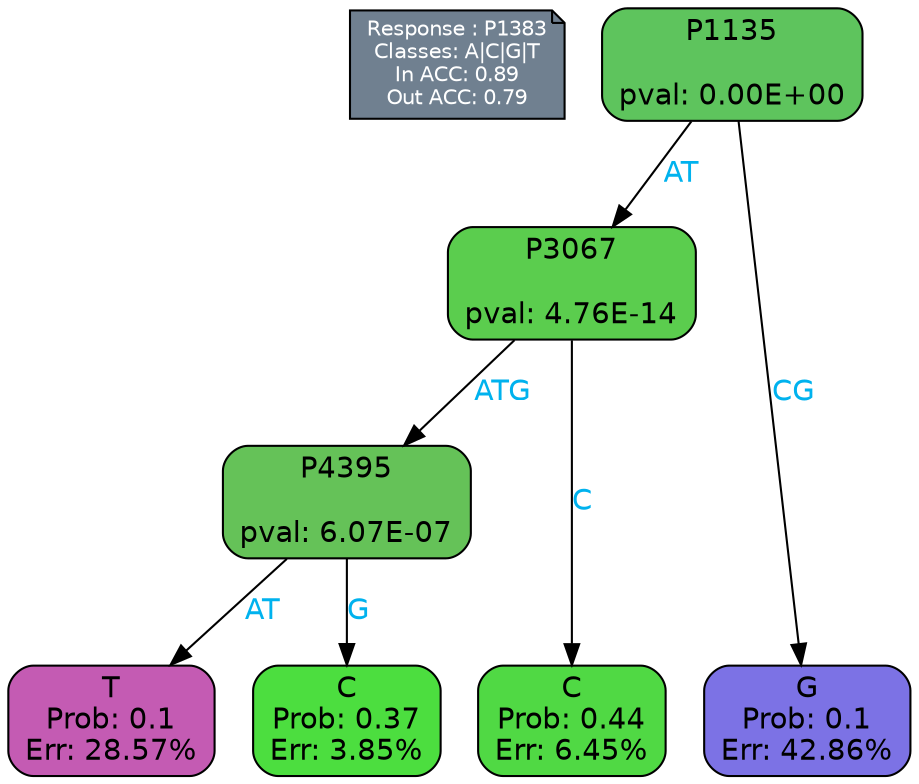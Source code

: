 digraph Tree {
node [shape=box, style="filled, rounded", color="black", fontname=helvetica] ;
graph [ranksep=equally, splines=polylines, bgcolor=transparent, dpi=600] ;
edge [fontname=helvetica] ;
LEGEND [label="Response : P1383
Classes: A|C|G|T
In ACC: 0.89
Out ACC: 0.79
",shape=note,align=left,style=filled,fillcolor="slategray",fontcolor="white",fontsize=10];1 [label="P1135

pval: 0.00E+00", fillcolor="#5ec45d"] ;
2 [label="P3067

pval: 4.76E-14", fillcolor="#5bcd4e"] ;
3 [label="P4395

pval: 6.07E-07", fillcolor="#65c258"] ;
4 [label="T
Prob: 0.1
Err: 28.57%", fillcolor="#c45bb3"] ;
5 [label="C
Prob: 0.37
Err: 3.85%", fillcolor="#4cde3f"] ;
6 [label="C
Prob: 0.44
Err: 6.45%", fillcolor="#50d944"] ;
7 [label="G
Prob: 0.1
Err: 42.86%", fillcolor="#7c72e5"] ;
1 -> 2 [label="AT",fontcolor=deepskyblue2] ;
1 -> 7 [label="CG",fontcolor=deepskyblue2] ;
2 -> 3 [label="ATG",fontcolor=deepskyblue2] ;
2 -> 6 [label="C",fontcolor=deepskyblue2] ;
3 -> 4 [label="AT",fontcolor=deepskyblue2] ;
3 -> 5 [label="G",fontcolor=deepskyblue2] ;
{rank = same; 4;5;6;7;}{rank = same; LEGEND;1;}}